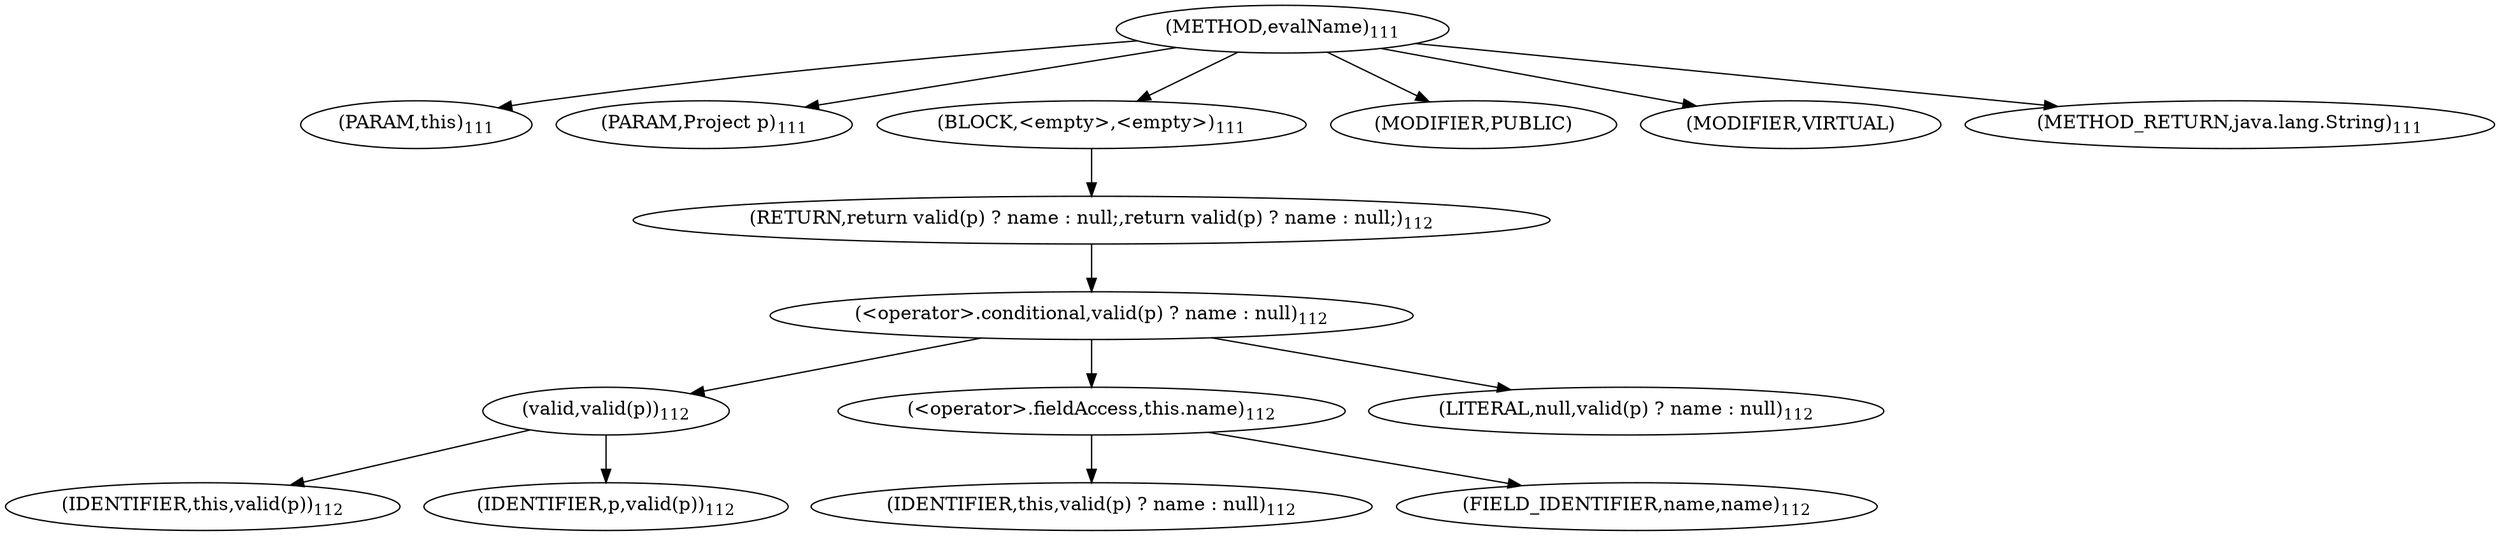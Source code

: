 digraph "evalName" {  
"177" [label = <(METHOD,evalName)<SUB>111</SUB>> ]
"6" [label = <(PARAM,this)<SUB>111</SUB>> ]
"178" [label = <(PARAM,Project p)<SUB>111</SUB>> ]
"179" [label = <(BLOCK,&lt;empty&gt;,&lt;empty&gt;)<SUB>111</SUB>> ]
"180" [label = <(RETURN,return valid(p) ? name : null;,return valid(p) ? name : null;)<SUB>112</SUB>> ]
"181" [label = <(&lt;operator&gt;.conditional,valid(p) ? name : null)<SUB>112</SUB>> ]
"182" [label = <(valid,valid(p))<SUB>112</SUB>> ]
"5" [label = <(IDENTIFIER,this,valid(p))<SUB>112</SUB>> ]
"183" [label = <(IDENTIFIER,p,valid(p))<SUB>112</SUB>> ]
"184" [label = <(&lt;operator&gt;.fieldAccess,this.name)<SUB>112</SUB>> ]
"185" [label = <(IDENTIFIER,this,valid(p) ? name : null)<SUB>112</SUB>> ]
"186" [label = <(FIELD_IDENTIFIER,name,name)<SUB>112</SUB>> ]
"187" [label = <(LITERAL,null,valid(p) ? name : null)<SUB>112</SUB>> ]
"188" [label = <(MODIFIER,PUBLIC)> ]
"189" [label = <(MODIFIER,VIRTUAL)> ]
"190" [label = <(METHOD_RETURN,java.lang.String)<SUB>111</SUB>> ]
  "177" -> "6" 
  "177" -> "178" 
  "177" -> "179" 
  "177" -> "188" 
  "177" -> "189" 
  "177" -> "190" 
  "179" -> "180" 
  "180" -> "181" 
  "181" -> "182" 
  "181" -> "184" 
  "181" -> "187" 
  "182" -> "5" 
  "182" -> "183" 
  "184" -> "185" 
  "184" -> "186" 
}
